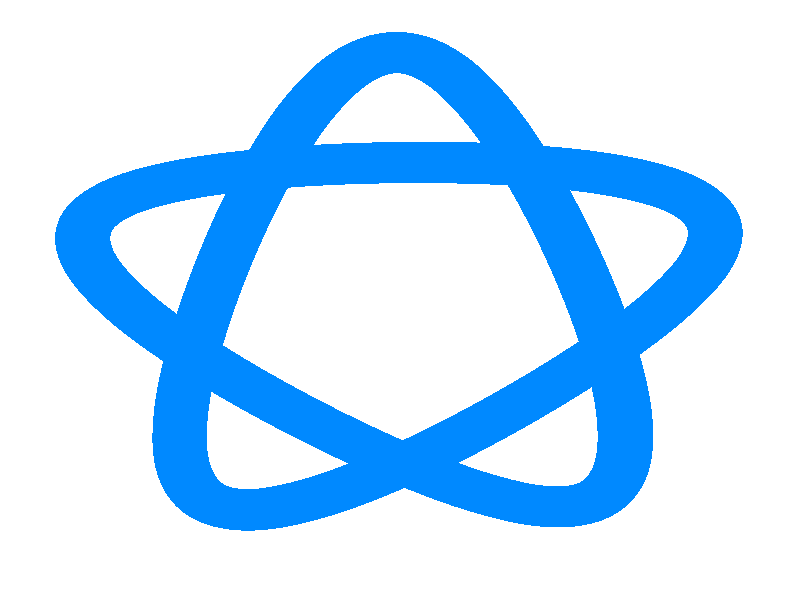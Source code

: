 //#include "../../includes/functions.inc"
     
background { color rgb<1,1,1> }

global_settings { assumed_gamma 1.0}

camera
  {
  location <0, 0, -25>
  right <1,0,0> up <0,1,0>
  look_at  <0, 0, 0>
  angle 5
  }


light_source
  {
  <0, 20, -50>
  color rgb<1,1,1>
  area_light <5, 0, 0>, <0, 5, 0>, 1, 1  /* very slow, decrease 10 to 2 for experiments */
  adaptive 3
  }


#declare r_tube = 0.075;  // thickness (radius) of tube
#declare num_steps = 40;  // number of spline points
#declare step_size = 1/num_steps;

sphere_sweep
  {
  cubic_spline num_steps+3,
  #declare N = -1;
  #while(N <= num_steps + 1)
    #declare theta = 2 * pi * N * step_size;
    <0.3*( (7/3)*sin(2*theta)-(2/3)*sin(3*theta) ), 0.3*( (7/3)*cos(2*theta)+(2/3)*cos(3*theta) ), 0.3*sin(5*theta)>, r_tube
    /* uses a hypotrochoid */
    #declare N = N + 1;
  #end
  pigment { color rgb <0,0.25,1> }
  finish          
    {
    ambient 0.15
    diffuse 0.85
    brilliance 2
    phong 0.25
    phong_size 5
    }
  }
              
plane
  {
  <0,0,-1>, -0.375
  pigment { color rgb<1,1,1> }
  finish
    {
    ambient 0.35
    diffuse 0.65
    }
  }